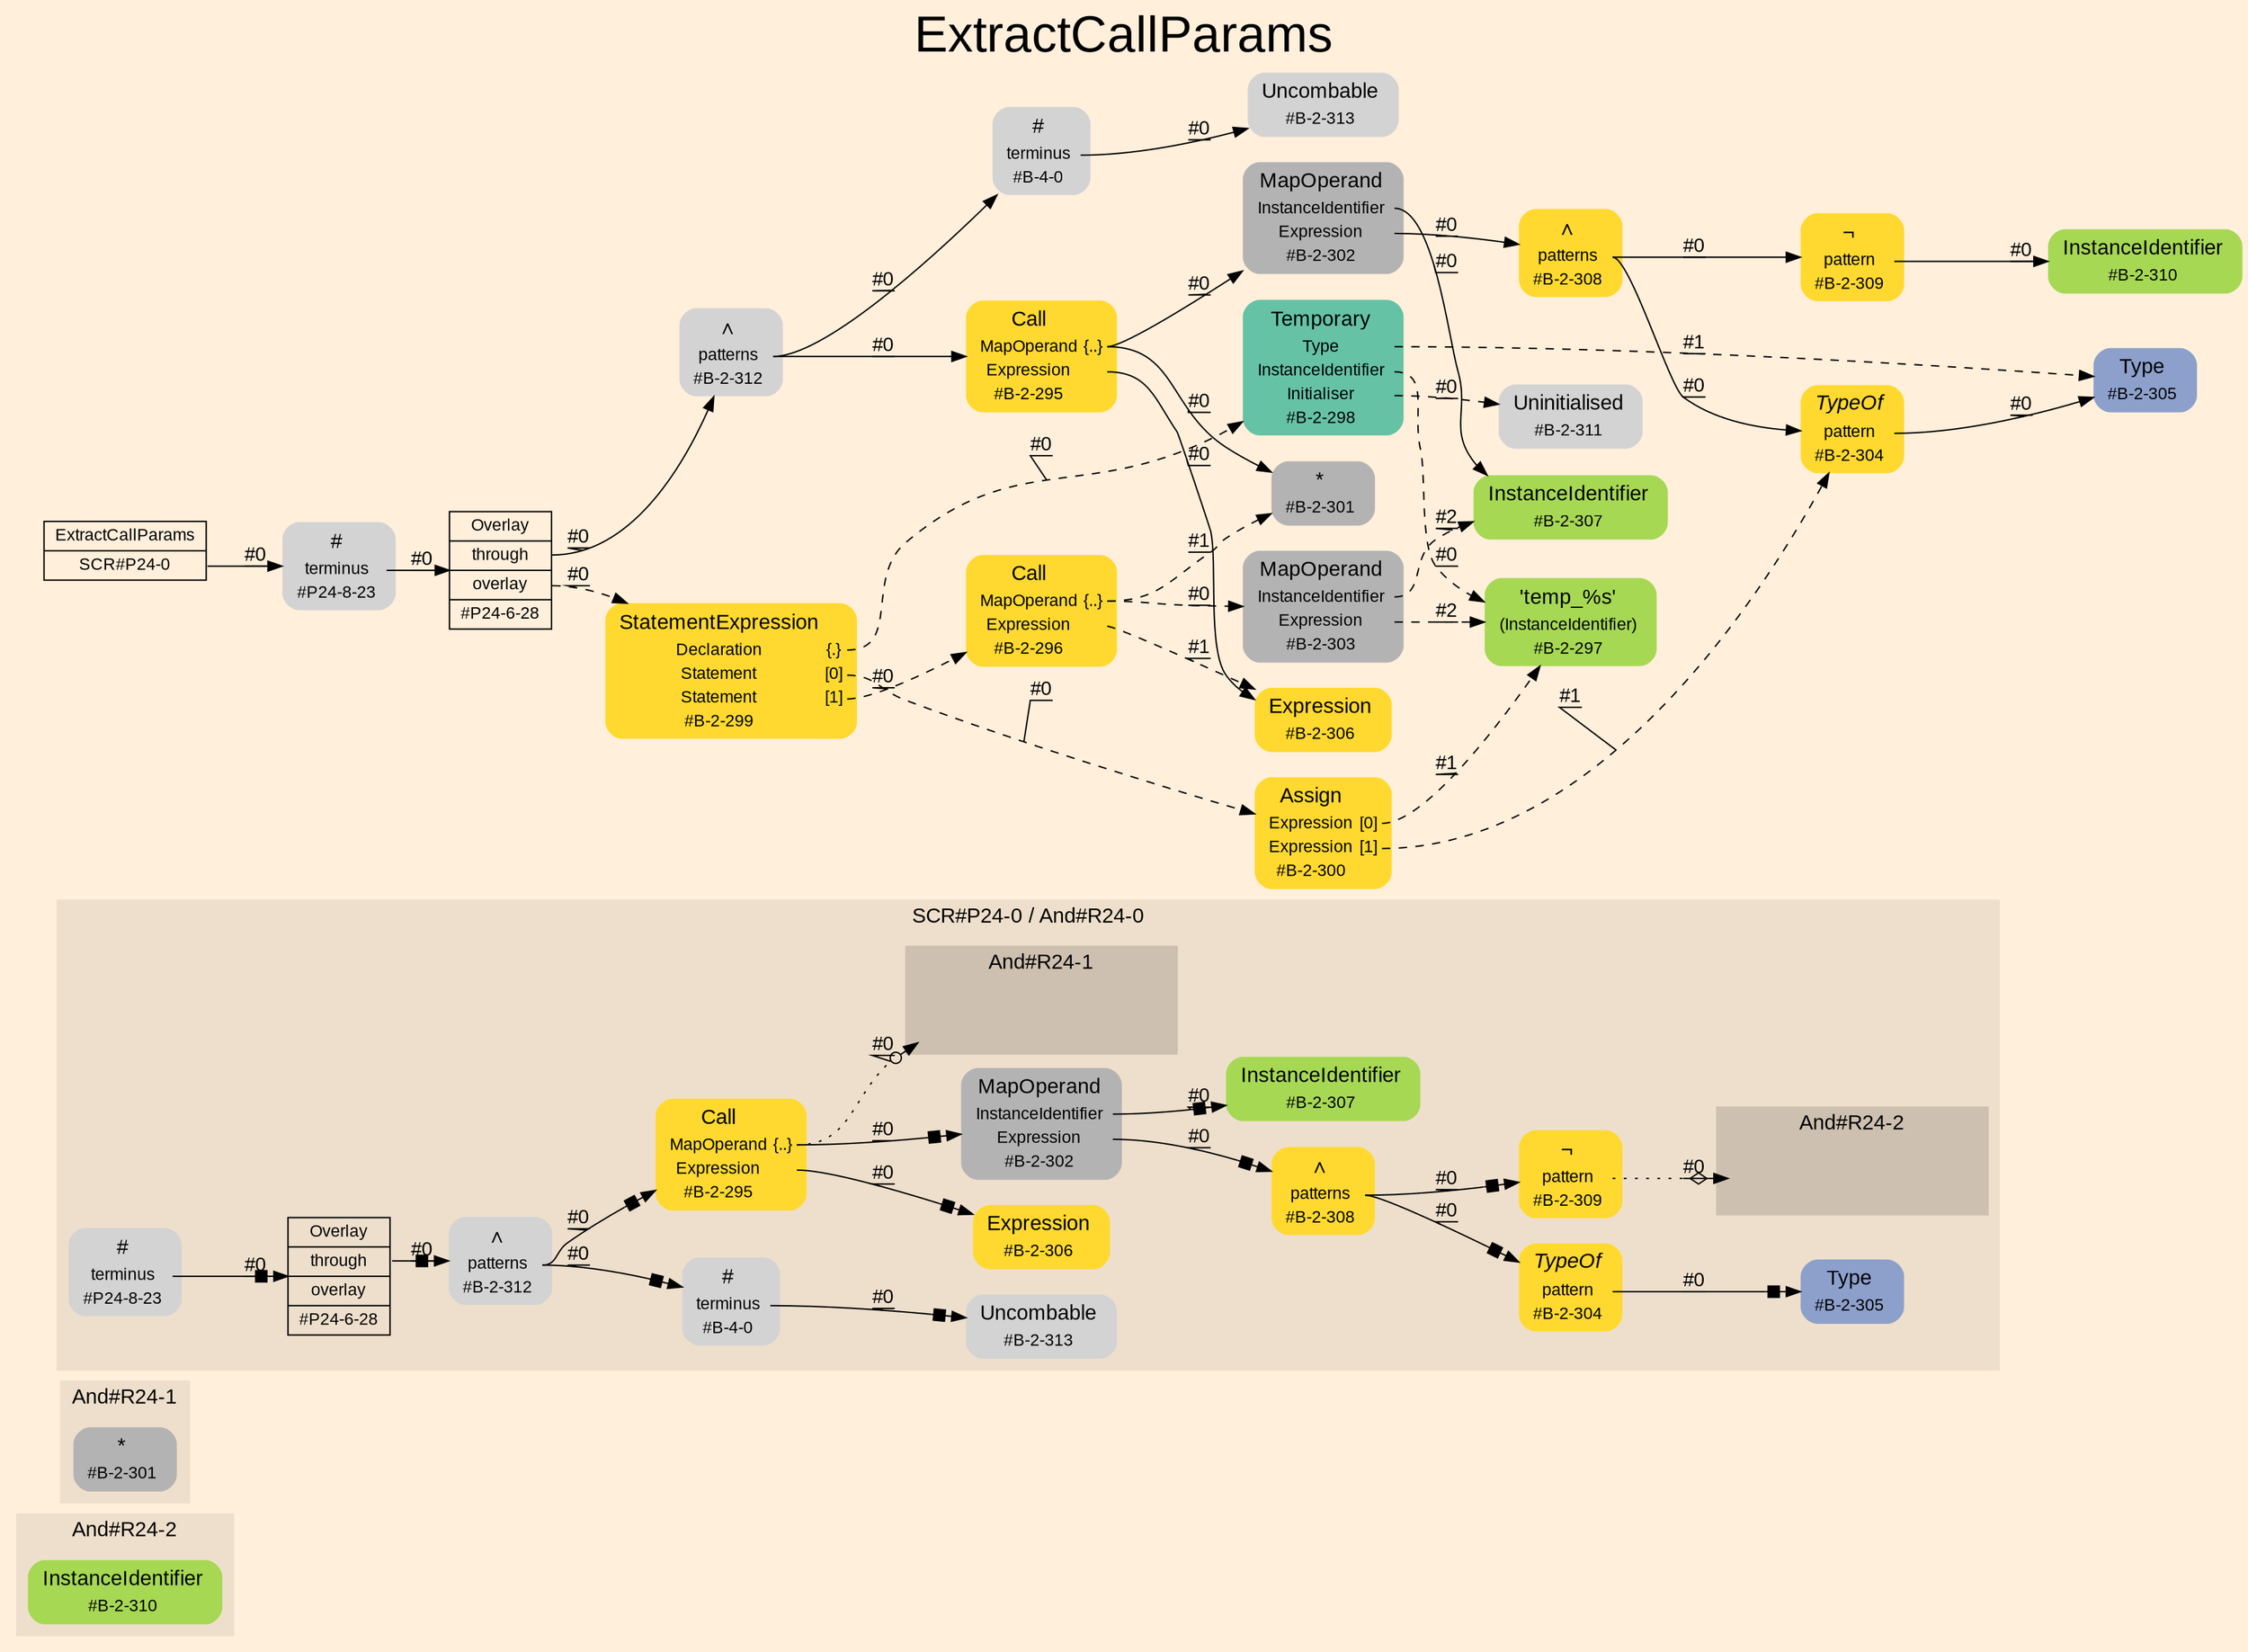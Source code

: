digraph "ExtractCallParams" {
label = "ExtractCallParams"
labelloc = t
fontsize = "36"
graph [
    rankdir = "LR"
    ranksep = 0.3
    bgcolor = antiquewhite1
    color = black
    fontcolor = black
    fontname = "Arial"
];
node [
    fontname = "Arial"
];
edge [
    fontname = "Arial"
];

// -------------------- figure And#R24-2 --------------------
subgraph "clusterAnd#R24-2" {
    label = "And#R24-2"
    style = "filled"
    color = antiquewhite2
    fontsize = "15"
    "And#R24-2 / #B-2-310" [
        shape = "plaintext"
        fillcolor = "/set28/5"
        label = <<TABLE BORDER="0" CELLBORDER="0" CELLSPACING="0">
         <TR><TD><FONT POINT-SIZE="15.0">InstanceIdentifier</FONT></TD><TD></TD></TR>
         <TR><TD>#B-2-310</TD><TD PORT="port0"></TD></TR>
        </TABLE>>
        style = "rounded,filled"
        fontsize = "12"
    ];
    
}


// -------------------- figure And#R24-1 --------------------
subgraph "clusterAnd#R24-1" {
    label = "And#R24-1"
    style = "filled"
    color = antiquewhite2
    fontsize = "15"
    "And#R24-1 / #B-2-301" [
        shape = "plaintext"
        fillcolor = "/set28/8"
        label = <<TABLE BORDER="0" CELLBORDER="0" CELLSPACING="0">
         <TR><TD><FONT POINT-SIZE="15.0">*</FONT></TD><TD></TD></TR>
         <TR><TD>#B-2-301</TD><TD PORT="port0"></TD></TR>
        </TABLE>>
        style = "rounded,filled"
        fontsize = "12"
    ];
    
}


// -------------------- figure And#R24-0 --------------------
subgraph "clusterAnd#R24-0" {
    label = "SCR#P24-0 / And#R24-0"
    style = "filled"
    color = antiquewhite2
    fontsize = "15"
    "And#R24-0 / #B-4-0" [
        shape = "plaintext"
        label = <<TABLE BORDER="0" CELLBORDER="0" CELLSPACING="0">
         <TR><TD><FONT POINT-SIZE="15.0">#</FONT></TD><TD></TD></TR>
         <TR><TD>terminus</TD><TD PORT="port0"></TD></TR>
         <TR><TD>#B-4-0</TD><TD PORT="port1"></TD></TR>
        </TABLE>>
        style = "rounded,filled"
        fontsize = "12"
    ];
    
    "And#R24-0 / #B-2-313" [
        shape = "plaintext"
        label = <<TABLE BORDER="0" CELLBORDER="0" CELLSPACING="0">
         <TR><TD><FONT POINT-SIZE="15.0">Uncombable</FONT></TD><TD></TD></TR>
         <TR><TD>#B-2-313</TD><TD PORT="port0"></TD></TR>
        </TABLE>>
        style = "rounded,filled"
        fontsize = "12"
    ];
    
    "And#R24-0 / #B-2-306" [
        shape = "plaintext"
        fillcolor = "/set28/6"
        label = <<TABLE BORDER="0" CELLBORDER="0" CELLSPACING="0">
         <TR><TD><FONT POINT-SIZE="15.0">Expression</FONT></TD><TD></TD></TR>
         <TR><TD>#B-2-306</TD><TD PORT="port0"></TD></TR>
        </TABLE>>
        style = "rounded,filled"
        fontsize = "12"
    ];
    
    "And#R24-0 / #P24-6-28" [
        shape = "record"
        fillcolor = antiquewhite2
        label = "<fixed> Overlay | <port0> through | <port1> overlay | <port2> #P24-6-28"
        style = "filled"
        fontsize = "12"
        color = black
        fontcolor = black
    ];
    
    "And#R24-0 / #B-2-295" [
        shape = "plaintext"
        fillcolor = "/set28/6"
        label = <<TABLE BORDER="0" CELLBORDER="0" CELLSPACING="0">
         <TR><TD><FONT POINT-SIZE="15.0">Call</FONT></TD><TD></TD></TR>
         <TR><TD>MapOperand</TD><TD PORT="port0">{..}</TD></TR>
         <TR><TD>Expression</TD><TD PORT="port1"></TD></TR>
         <TR><TD>#B-2-295</TD><TD PORT="port2"></TD></TR>
        </TABLE>>
        style = "rounded,filled"
        fontsize = "12"
    ];
    
    "And#R24-0 / #B-2-312" [
        shape = "plaintext"
        label = <<TABLE BORDER="0" CELLBORDER="0" CELLSPACING="0">
         <TR><TD><FONT POINT-SIZE="15.0">∧</FONT></TD><TD></TD></TR>
         <TR><TD>patterns</TD><TD PORT="port0"></TD></TR>
         <TR><TD>#B-2-312</TD><TD PORT="port1"></TD></TR>
        </TABLE>>
        style = "rounded,filled"
        fontsize = "12"
    ];
    
    "And#R24-0 / #B-2-307" [
        shape = "plaintext"
        fillcolor = "/set28/5"
        label = <<TABLE BORDER="0" CELLBORDER="0" CELLSPACING="0">
         <TR><TD><FONT POINT-SIZE="15.0">InstanceIdentifier</FONT></TD><TD></TD></TR>
         <TR><TD>#B-2-307</TD><TD PORT="port0"></TD></TR>
        </TABLE>>
        style = "rounded,filled"
        fontsize = "12"
    ];
    
    "And#R24-0 / #B-2-302" [
        shape = "plaintext"
        fillcolor = "/set28/8"
        label = <<TABLE BORDER="0" CELLBORDER="0" CELLSPACING="0">
         <TR><TD><FONT POINT-SIZE="15.0">MapOperand</FONT></TD><TD></TD></TR>
         <TR><TD>InstanceIdentifier</TD><TD PORT="port0"></TD></TR>
         <TR><TD>Expression</TD><TD PORT="port1"></TD></TR>
         <TR><TD>#B-2-302</TD><TD PORT="port2"></TD></TR>
        </TABLE>>
        style = "rounded,filled"
        fontsize = "12"
    ];
    
    "And#R24-0 / #B-2-308" [
        shape = "plaintext"
        fillcolor = "/set28/6"
        label = <<TABLE BORDER="0" CELLBORDER="0" CELLSPACING="0">
         <TR><TD><FONT POINT-SIZE="15.0">∧</FONT></TD><TD></TD></TR>
         <TR><TD>patterns</TD><TD PORT="port0"></TD></TR>
         <TR><TD>#B-2-308</TD><TD PORT="port1"></TD></TR>
        </TABLE>>
        style = "rounded,filled"
        fontsize = "12"
    ];
    
    "And#R24-0 / #B-2-305" [
        shape = "plaintext"
        fillcolor = "/set28/3"
        label = <<TABLE BORDER="0" CELLBORDER="0" CELLSPACING="0">
         <TR><TD><FONT POINT-SIZE="15.0">Type</FONT></TD><TD></TD></TR>
         <TR><TD>#B-2-305</TD><TD PORT="port0"></TD></TR>
        </TABLE>>
        style = "rounded,filled"
        fontsize = "12"
    ];
    
    "And#R24-0 / #P24-8-23" [
        shape = "plaintext"
        label = <<TABLE BORDER="0" CELLBORDER="0" CELLSPACING="0">
         <TR><TD><FONT POINT-SIZE="15.0">#</FONT></TD><TD></TD></TR>
         <TR><TD>terminus</TD><TD PORT="port0"></TD></TR>
         <TR><TD>#P24-8-23</TD><TD PORT="port1"></TD></TR>
        </TABLE>>
        style = "rounded,filled"
        fontsize = "12"
    ];
    
    "And#R24-0 / #B-2-304" [
        shape = "plaintext"
        fillcolor = "/set28/6"
        label = <<TABLE BORDER="0" CELLBORDER="0" CELLSPACING="0">
         <TR><TD><FONT POINT-SIZE="15.0"><I>TypeOf</I></FONT></TD><TD></TD></TR>
         <TR><TD>pattern</TD><TD PORT="port0"></TD></TR>
         <TR><TD>#B-2-304</TD><TD PORT="port1"></TD></TR>
        </TABLE>>
        style = "rounded,filled"
        fontsize = "12"
    ];
    
    "And#R24-0 / #B-2-309" [
        shape = "plaintext"
        fillcolor = "/set28/6"
        label = <<TABLE BORDER="0" CELLBORDER="0" CELLSPACING="0">
         <TR><TD><FONT POINT-SIZE="15.0">¬</FONT></TD><TD></TD></TR>
         <TR><TD>pattern</TD><TD PORT="port0"></TD></TR>
         <TR><TD>#B-2-309</TD><TD PORT="port1"></TD></TR>
        </TABLE>>
        style = "rounded,filled"
        fontsize = "12"
    ];
    
    subgraph "clusterAnd#R24-0 / And#R24-1" {
        label = "And#R24-1"
        style = "filled"
        color = antiquewhite3
        fontsize = "15"
        "And#R24-0 / #0 / #B-2-301" [
            shape = "none"
            style = "invisible"
        ];
        
    }
    
    subgraph "clusterAnd#R24-0 / And#R24-2" {
        label = "And#R24-2"
        style = "filled"
        color = antiquewhite3
        fontsize = "15"
        "And#R24-0 / #0 / #B-2-310" [
            shape = "none"
            style = "invisible"
        ];
        
    }
    
}


// -------------------- transformation figure --------------------
"CR#P24-0" [
    shape = "record"
    fillcolor = antiquewhite1
    label = "<fixed> ExtractCallParams | <port0> SCR#P24-0"
    style = "filled"
    fontsize = "12"
    color = black
    fontcolor = black
];

"#P24-8-23" [
    shape = "plaintext"
    label = <<TABLE BORDER="0" CELLBORDER="0" CELLSPACING="0">
     <TR><TD><FONT POINT-SIZE="15.0">#</FONT></TD><TD></TD></TR>
     <TR><TD>terminus</TD><TD PORT="port0"></TD></TR>
     <TR><TD>#P24-8-23</TD><TD PORT="port1"></TD></TR>
    </TABLE>>
    style = "rounded,filled"
    fontsize = "12"
];

"#P24-6-28" [
    shape = "record"
    fillcolor = antiquewhite1
    label = "<fixed> Overlay | <port0> through | <port1> overlay | <port2> #P24-6-28"
    style = "filled"
    fontsize = "12"
    color = black
    fontcolor = black
];

"#B-2-312" [
    shape = "plaintext"
    label = <<TABLE BORDER="0" CELLBORDER="0" CELLSPACING="0">
     <TR><TD><FONT POINT-SIZE="15.0">∧</FONT></TD><TD></TD></TR>
     <TR><TD>patterns</TD><TD PORT="port0"></TD></TR>
     <TR><TD>#B-2-312</TD><TD PORT="port1"></TD></TR>
    </TABLE>>
    style = "rounded,filled"
    fontsize = "12"
];

"#B-2-295" [
    shape = "plaintext"
    fillcolor = "/set28/6"
    label = <<TABLE BORDER="0" CELLBORDER="0" CELLSPACING="0">
     <TR><TD><FONT POINT-SIZE="15.0">Call</FONT></TD><TD></TD></TR>
     <TR><TD>MapOperand</TD><TD PORT="port0">{..}</TD></TR>
     <TR><TD>Expression</TD><TD PORT="port1"></TD></TR>
     <TR><TD>#B-2-295</TD><TD PORT="port2"></TD></TR>
    </TABLE>>
    style = "rounded,filled"
    fontsize = "12"
];

"#B-2-301" [
    shape = "plaintext"
    fillcolor = "/set28/8"
    label = <<TABLE BORDER="0" CELLBORDER="0" CELLSPACING="0">
     <TR><TD><FONT POINT-SIZE="15.0">*</FONT></TD><TD></TD></TR>
     <TR><TD>#B-2-301</TD><TD PORT="port0"></TD></TR>
    </TABLE>>
    style = "rounded,filled"
    fontsize = "12"
];

"#B-2-302" [
    shape = "plaintext"
    fillcolor = "/set28/8"
    label = <<TABLE BORDER="0" CELLBORDER="0" CELLSPACING="0">
     <TR><TD><FONT POINT-SIZE="15.0">MapOperand</FONT></TD><TD></TD></TR>
     <TR><TD>InstanceIdentifier</TD><TD PORT="port0"></TD></TR>
     <TR><TD>Expression</TD><TD PORT="port1"></TD></TR>
     <TR><TD>#B-2-302</TD><TD PORT="port2"></TD></TR>
    </TABLE>>
    style = "rounded,filled"
    fontsize = "12"
];

"#B-2-307" [
    shape = "plaintext"
    fillcolor = "/set28/5"
    label = <<TABLE BORDER="0" CELLBORDER="0" CELLSPACING="0">
     <TR><TD><FONT POINT-SIZE="15.0">InstanceIdentifier</FONT></TD><TD></TD></TR>
     <TR><TD>#B-2-307</TD><TD PORT="port0"></TD></TR>
    </TABLE>>
    style = "rounded,filled"
    fontsize = "12"
];

"#B-2-308" [
    shape = "plaintext"
    fillcolor = "/set28/6"
    label = <<TABLE BORDER="0" CELLBORDER="0" CELLSPACING="0">
     <TR><TD><FONT POINT-SIZE="15.0">∧</FONT></TD><TD></TD></TR>
     <TR><TD>patterns</TD><TD PORT="port0"></TD></TR>
     <TR><TD>#B-2-308</TD><TD PORT="port1"></TD></TR>
    </TABLE>>
    style = "rounded,filled"
    fontsize = "12"
];

"#B-2-304" [
    shape = "plaintext"
    fillcolor = "/set28/6"
    label = <<TABLE BORDER="0" CELLBORDER="0" CELLSPACING="0">
     <TR><TD><FONT POINT-SIZE="15.0"><I>TypeOf</I></FONT></TD><TD></TD></TR>
     <TR><TD>pattern</TD><TD PORT="port0"></TD></TR>
     <TR><TD>#B-2-304</TD><TD PORT="port1"></TD></TR>
    </TABLE>>
    style = "rounded,filled"
    fontsize = "12"
];

"#B-2-305" [
    shape = "plaintext"
    fillcolor = "/set28/3"
    label = <<TABLE BORDER="0" CELLBORDER="0" CELLSPACING="0">
     <TR><TD><FONT POINT-SIZE="15.0">Type</FONT></TD><TD></TD></TR>
     <TR><TD>#B-2-305</TD><TD PORT="port0"></TD></TR>
    </TABLE>>
    style = "rounded,filled"
    fontsize = "12"
];

"#B-2-309" [
    shape = "plaintext"
    fillcolor = "/set28/6"
    label = <<TABLE BORDER="0" CELLBORDER="0" CELLSPACING="0">
     <TR><TD><FONT POINT-SIZE="15.0">¬</FONT></TD><TD></TD></TR>
     <TR><TD>pattern</TD><TD PORT="port0"></TD></TR>
     <TR><TD>#B-2-309</TD><TD PORT="port1"></TD></TR>
    </TABLE>>
    style = "rounded,filled"
    fontsize = "12"
];

"#B-2-310" [
    shape = "plaintext"
    fillcolor = "/set28/5"
    label = <<TABLE BORDER="0" CELLBORDER="0" CELLSPACING="0">
     <TR><TD><FONT POINT-SIZE="15.0">InstanceIdentifier</FONT></TD><TD></TD></TR>
     <TR><TD>#B-2-310</TD><TD PORT="port0"></TD></TR>
    </TABLE>>
    style = "rounded,filled"
    fontsize = "12"
];

"#B-2-306" [
    shape = "plaintext"
    fillcolor = "/set28/6"
    label = <<TABLE BORDER="0" CELLBORDER="0" CELLSPACING="0">
     <TR><TD><FONT POINT-SIZE="15.0">Expression</FONT></TD><TD></TD></TR>
     <TR><TD>#B-2-306</TD><TD PORT="port0"></TD></TR>
    </TABLE>>
    style = "rounded,filled"
    fontsize = "12"
];

"#B-4-0" [
    shape = "plaintext"
    label = <<TABLE BORDER="0" CELLBORDER="0" CELLSPACING="0">
     <TR><TD><FONT POINT-SIZE="15.0">#</FONT></TD><TD></TD></TR>
     <TR><TD>terminus</TD><TD PORT="port0"></TD></TR>
     <TR><TD>#B-4-0</TD><TD PORT="port1"></TD></TR>
    </TABLE>>
    style = "rounded,filled"
    fontsize = "12"
];

"#B-2-313" [
    shape = "plaintext"
    label = <<TABLE BORDER="0" CELLBORDER="0" CELLSPACING="0">
     <TR><TD><FONT POINT-SIZE="15.0">Uncombable</FONT></TD><TD></TD></TR>
     <TR><TD>#B-2-313</TD><TD PORT="port0"></TD></TR>
    </TABLE>>
    style = "rounded,filled"
    fontsize = "12"
];

"#B-2-299" [
    shape = "plaintext"
    fillcolor = "/set28/6"
    label = <<TABLE BORDER="0" CELLBORDER="0" CELLSPACING="0">
     <TR><TD><FONT POINT-SIZE="15.0">StatementExpression</FONT></TD><TD></TD></TR>
     <TR><TD>Declaration</TD><TD PORT="port0">{.}</TD></TR>
     <TR><TD>Statement</TD><TD PORT="port1">[0]</TD></TR>
     <TR><TD>Statement</TD><TD PORT="port2">[1]</TD></TR>
     <TR><TD>#B-2-299</TD><TD PORT="port3"></TD></TR>
    </TABLE>>
    style = "rounded,filled"
    fontsize = "12"
];

"#B-2-298" [
    shape = "plaintext"
    fillcolor = "/set28/1"
    label = <<TABLE BORDER="0" CELLBORDER="0" CELLSPACING="0">
     <TR><TD><FONT POINT-SIZE="15.0">Temporary</FONT></TD><TD></TD></TR>
     <TR><TD>Type</TD><TD PORT="port0"></TD></TR>
     <TR><TD>InstanceIdentifier</TD><TD PORT="port1"></TD></TR>
     <TR><TD>Initialiser</TD><TD PORT="port2"></TD></TR>
     <TR><TD>#B-2-298</TD><TD PORT="port3"></TD></TR>
    </TABLE>>
    style = "rounded,filled"
    fontsize = "12"
];

"#B-2-297" [
    shape = "plaintext"
    fillcolor = "/set28/5"
    label = <<TABLE BORDER="0" CELLBORDER="0" CELLSPACING="0">
     <TR><TD><FONT POINT-SIZE="15.0">'temp_%s'</FONT></TD><TD></TD></TR>
     <TR><TD>(InstanceIdentifier)</TD><TD PORT="port0"></TD></TR>
     <TR><TD>#B-2-297</TD><TD PORT="port1"></TD></TR>
    </TABLE>>
    style = "rounded,filled"
    fontsize = "12"
];

"#B-2-311" [
    shape = "plaintext"
    label = <<TABLE BORDER="0" CELLBORDER="0" CELLSPACING="0">
     <TR><TD><FONT POINT-SIZE="15.0">Uninitialised</FONT></TD><TD></TD></TR>
     <TR><TD>#B-2-311</TD><TD PORT="port0"></TD></TR>
    </TABLE>>
    style = "rounded,filled"
    fontsize = "12"
];

"#B-2-300" [
    shape = "plaintext"
    fillcolor = "/set28/6"
    label = <<TABLE BORDER="0" CELLBORDER="0" CELLSPACING="0">
     <TR><TD><FONT POINT-SIZE="15.0">Assign</FONT></TD><TD></TD></TR>
     <TR><TD>Expression</TD><TD PORT="port0">[0]</TD></TR>
     <TR><TD>Expression</TD><TD PORT="port1">[1]</TD></TR>
     <TR><TD>#B-2-300</TD><TD PORT="port2"></TD></TR>
    </TABLE>>
    style = "rounded,filled"
    fontsize = "12"
];

"#B-2-296" [
    shape = "plaintext"
    fillcolor = "/set28/6"
    label = <<TABLE BORDER="0" CELLBORDER="0" CELLSPACING="0">
     <TR><TD><FONT POINT-SIZE="15.0">Call</FONT></TD><TD></TD></TR>
     <TR><TD>MapOperand</TD><TD PORT="port0">{..}</TD></TR>
     <TR><TD>Expression</TD><TD PORT="port1"></TD></TR>
     <TR><TD>#B-2-296</TD><TD PORT="port2"></TD></TR>
    </TABLE>>
    style = "rounded,filled"
    fontsize = "12"
];

"#B-2-303" [
    shape = "plaintext"
    fillcolor = "/set28/8"
    label = <<TABLE BORDER="0" CELLBORDER="0" CELLSPACING="0">
     <TR><TD><FONT POINT-SIZE="15.0">MapOperand</FONT></TD><TD></TD></TR>
     <TR><TD>InstanceIdentifier</TD><TD PORT="port0"></TD></TR>
     <TR><TD>Expression</TD><TD PORT="port1"></TD></TR>
     <TR><TD>#B-2-303</TD><TD PORT="port2"></TD></TR>
    </TABLE>>
    style = "rounded,filled"
    fontsize = "12"
];


// -------------------- links --------------------
// links for block CR#P24-0
"CR#P24-0":port0 -> "#P24-8-23" [
    style="solid"
    label = "#0"
    decorate = true
    color = black
    fontcolor = black
];

// links for block #P24-8-23
"#P24-8-23":port0 -> "#P24-6-28" [
    style="solid"
    label = "#0"
    decorate = true
    color = black
    fontcolor = black
];

// links for block #P24-6-28
"#P24-6-28":port0 -> "#B-2-312" [
    style="solid"
    label = "#0"
    decorate = true
    color = black
    fontcolor = black
];

"#P24-6-28":port1 -> "#B-2-299" [
    style="dashed"
    label = "#0"
    decorate = true
    color = black
    fontcolor = black
];

// links for block #B-2-312
"#B-2-312":port0 -> "#B-2-295" [
    style="solid"
    label = "#0"
    decorate = true
    color = black
    fontcolor = black
];

"#B-2-312":port0 -> "#B-4-0" [
    style="solid"
    label = "#0"
    decorate = true
    color = black
    fontcolor = black
];

// links for block #B-2-295
"#B-2-295":port0 -> "#B-2-301" [
    style="solid"
    label = "#0"
    decorate = true
    color = black
    fontcolor = black
];

"#B-2-295":port0 -> "#B-2-302" [
    style="solid"
    label = "#0"
    decorate = true
    color = black
    fontcolor = black
];

"#B-2-295":port1 -> "#B-2-306" [
    style="solid"
    label = "#0"
    decorate = true
    color = black
    fontcolor = black
];

// links for block #B-2-301
// links for block #B-2-302
"#B-2-302":port0 -> "#B-2-307" [
    style="solid"
    label = "#0"
    decorate = true
    color = black
    fontcolor = black
];

"#B-2-302":port1 -> "#B-2-308" [
    style="solid"
    label = "#0"
    decorate = true
    color = black
    fontcolor = black
];

// links for block #B-2-307
// links for block #B-2-308
"#B-2-308":port0 -> "#B-2-304" [
    style="solid"
    label = "#0"
    decorate = true
    color = black
    fontcolor = black
];

"#B-2-308":port0 -> "#B-2-309" [
    style="solid"
    label = "#0"
    decorate = true
    color = black
    fontcolor = black
];

// links for block #B-2-304
"#B-2-304":port0 -> "#B-2-305" [
    style="solid"
    label = "#0"
    decorate = true
    color = black
    fontcolor = black
];

// links for block #B-2-305
// links for block #B-2-309
"#B-2-309":port0 -> "#B-2-310" [
    style="solid"
    label = "#0"
    decorate = true
    color = black
    fontcolor = black
];

// links for block #B-2-310
// links for block #B-2-306
// links for block #B-4-0
"#B-4-0":port0 -> "#B-2-313" [
    style="solid"
    label = "#0"
    decorate = true
    color = black
    fontcolor = black
];

// links for block #B-2-313
// links for block #B-2-299
"#B-2-299":port0 -> "#B-2-298" [
    style="dashed"
    label = "#0"
    decorate = true
    color = black
    fontcolor = black
];

"#B-2-299":port1 -> "#B-2-300" [
    style="dashed"
    label = "#0"
    decorate = true
    color = black
    fontcolor = black
];

"#B-2-299":port2 -> "#B-2-296" [
    style="dashed"
    label = "#0"
    decorate = true
    color = black
    fontcolor = black
];

// links for block #B-2-298
"#B-2-298":port0 -> "#B-2-305" [
    style="dashed"
    label = "#1"
    decorate = true
    color = black
    fontcolor = black
];

"#B-2-298":port1 -> "#B-2-297" [
    style="dashed"
    label = "#0"
    decorate = true
    color = black
    fontcolor = black
];

"#B-2-298":port2 -> "#B-2-311" [
    style="dashed"
    label = "#0"
    decorate = true
    color = black
    fontcolor = black
];

// links for block #B-2-297
// links for block #B-2-311
// links for block #B-2-300
"#B-2-300":port0 -> "#B-2-297" [
    style="dashed"
    label = "#1"
    decorate = true
    color = black
    fontcolor = black
];

"#B-2-300":port1 -> "#B-2-304" [
    style="dashed"
    label = "#1"
    decorate = true
    color = black
    fontcolor = black
];

// links for block #B-2-296
"#B-2-296":port0 -> "#B-2-301" [
    style="dashed"
    label = "#1"
    decorate = true
    color = black
    fontcolor = black
];

"#B-2-296":port0 -> "#B-2-303" [
    style="dashed"
    label = "#0"
    decorate = true
    color = black
    fontcolor = black
];

"#B-2-296":port1 -> "#B-2-306" [
    style="dashed"
    label = "#1"
    decorate = true
    color = black
    fontcolor = black
];

// links for block #B-2-303
"#B-2-303":port0 -> "#B-2-307" [
    style="dashed"
    label = "#2"
    decorate = true
    color = black
    fontcolor = black
];

"#B-2-303":port1 -> "#B-2-297" [
    style="dashed"
    label = "#2"
    decorate = true
    color = black
    fontcolor = black
];

// links for block And#R24-0 / #B-4-0
"And#R24-0 / #B-4-0":port0 -> "And#R24-0 / #B-2-313" [
    style="solid"
    arrowhead="normalnonebox"
    label = "#0"
    decorate = true
    color = black
    fontcolor = black
];

// links for block And#R24-0 / #B-2-313
// links for block And#R24-0 / #B-2-306
// links for block And#R24-0 / #P24-6-28
"And#R24-0 / #P24-6-28":port0 -> "And#R24-0 / #B-2-312" [
    style="solid"
    arrowhead="normalnonebox"
    label = "#0"
    decorate = true
    color = black
    fontcolor = black
];

// links for block And#R24-0 / #B-2-295
"And#R24-0 / #B-2-295":port0 -> "And#R24-0 / #0 / #B-2-301" [
    style="dotted"
    arrowhead="normalnoneodot"
    label = "#0"
    decorate = true
    color = black
    fontcolor = black
];

"And#R24-0 / #B-2-295":port0 -> "And#R24-0 / #B-2-302" [
    style="solid"
    arrowhead="normalnonebox"
    label = "#0"
    decorate = true
    color = black
    fontcolor = black
];

"And#R24-0 / #B-2-295":port1 -> "And#R24-0 / #B-2-306" [
    style="solid"
    arrowhead="normalnonebox"
    label = "#0"
    decorate = true
    color = black
    fontcolor = black
];

// links for block And#R24-0 / #B-2-312
"And#R24-0 / #B-2-312":port0 -> "And#R24-0 / #B-2-295" [
    style="solid"
    arrowhead="normalnonebox"
    label = "#0"
    decorate = true
    color = black
    fontcolor = black
];

"And#R24-0 / #B-2-312":port0 -> "And#R24-0 / #B-4-0" [
    style="solid"
    arrowhead="normalnonebox"
    label = "#0"
    decorate = true
    color = black
    fontcolor = black
];

// links for block And#R24-0 / #B-2-307
// links for block And#R24-0 / #B-2-302
"And#R24-0 / #B-2-302":port0 -> "And#R24-0 / #B-2-307" [
    style="solid"
    arrowhead="normalnonebox"
    label = "#0"
    decorate = true
    color = black
    fontcolor = black
];

"And#R24-0 / #B-2-302":port1 -> "And#R24-0 / #B-2-308" [
    style="solid"
    arrowhead="normalnonebox"
    label = "#0"
    decorate = true
    color = black
    fontcolor = black
];

// links for block And#R24-0 / #B-2-308
"And#R24-0 / #B-2-308":port0 -> "And#R24-0 / #B-2-304" [
    style="solid"
    arrowhead="normalnonebox"
    label = "#0"
    decorate = true
    color = black
    fontcolor = black
];

"And#R24-0 / #B-2-308":port0 -> "And#R24-0 / #B-2-309" [
    style="solid"
    arrowhead="normalnonebox"
    label = "#0"
    decorate = true
    color = black
    fontcolor = black
];

// links for block And#R24-0 / #B-2-305
// links for block And#R24-0 / #P24-8-23
"And#R24-0 / #P24-8-23":port0 -> "And#R24-0 / #P24-6-28" [
    style="solid"
    arrowhead="normalnonebox"
    label = "#0"
    decorate = true
    color = black
    fontcolor = black
];

// links for block And#R24-0 / #B-2-304
"And#R24-0 / #B-2-304":port0 -> "And#R24-0 / #B-2-305" [
    style="solid"
    arrowhead="normalnonebox"
    label = "#0"
    decorate = true
    color = black
    fontcolor = black
];

// links for block And#R24-0 / #B-2-309
"And#R24-0 / #B-2-309":port0 -> "And#R24-0 / #0 / #B-2-310" [
    style="dotted"
    arrowhead="normalnoneodiamond"
    label = "#0"
    decorate = true
    color = black
    fontcolor = black
];

// links for block And#R24-0 / #0 / #B-2-301
// links for block And#R24-0 / #0 / #B-2-310
// links for block And#R24-1 / #B-2-301
// links for block And#R24-2 / #B-2-310
}
